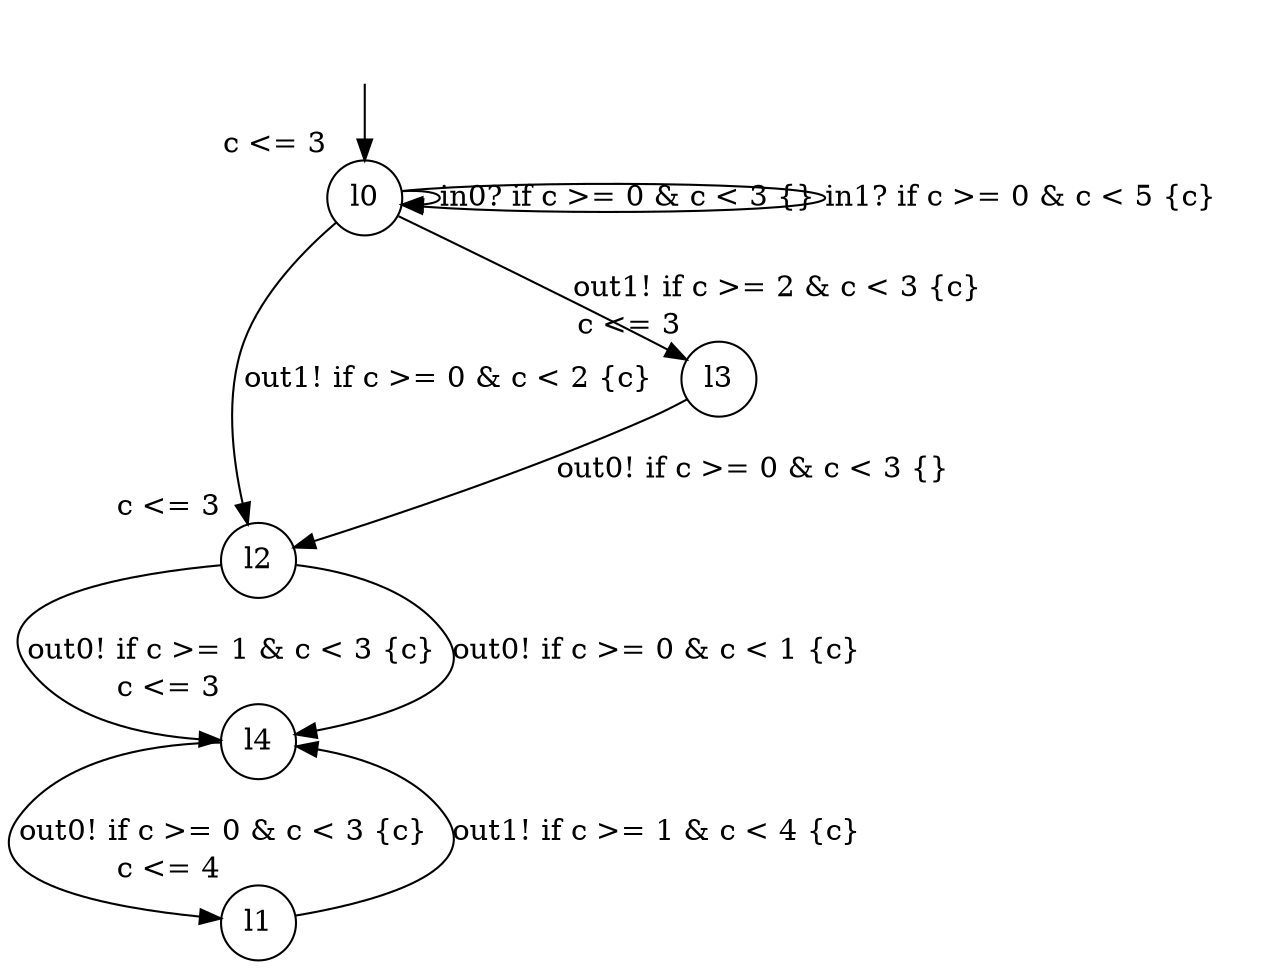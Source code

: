 digraph g {
__start0 [label="" shape="none"];
l0 [shape="circle" margin=0 label="l0", xlabel="c <= 3"];
l1 [shape="circle" margin=0 label="l1", xlabel="c <= 4"];
l2 [shape="circle" margin=0 label="l2", xlabel="c <= 3"];
l3 [shape="circle" margin=0 label="l3", xlabel="c <= 3"];
l4 [shape="circle" margin=0 label="l4", xlabel="c <= 3"];
l0 -> l0 [label="in0? if c >= 0 & c < 3 {} "];
l0 -> l0 [label="in1? if c >= 0 & c < 5 {c} "];
l0 -> l3 [label="out1! if c >= 2 & c < 3 {c} "];
l0 -> l2 [label="out1! if c >= 0 & c < 2 {c} "];
l1 -> l4 [label="out1! if c >= 1 & c < 4 {c} "];
l2 -> l4 [label="out0! if c >= 1 & c < 3 {c} "];
l2 -> l4 [label="out0! if c >= 0 & c < 1 {c} "];
l3 -> l2 [label="out0! if c >= 0 & c < 3 {} "];
l4 -> l1 [label="out0! if c >= 0 & c < 3 {c} "];
__start0 -> l0;
}
